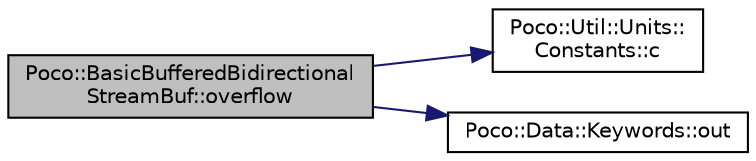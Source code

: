 digraph "Poco::BasicBufferedBidirectionalStreamBuf::overflow"
{
 // LATEX_PDF_SIZE
  edge [fontname="Helvetica",fontsize="10",labelfontname="Helvetica",labelfontsize="10"];
  node [fontname="Helvetica",fontsize="10",shape=record];
  rankdir="LR";
  Node1 [label="Poco::BasicBufferedBidirectional\lStreamBuf::overflow",height=0.2,width=0.4,color="black", fillcolor="grey75", style="filled", fontcolor="black",tooltip=" "];
  Node1 -> Node2 [color="midnightblue",fontsize="10",style="solid"];
  Node2 [label="Poco::Util::Units::\lConstants::c",height=0.2,width=0.4,color="black", fillcolor="white", style="filled",URL="$namespacePoco_1_1Util_1_1Units_1_1Constants.html#af09f5f37c7dd6e3a3e876b78f0f28eb5",tooltip=" "];
  Node1 -> Node3 [color="midnightblue",fontsize="10",style="solid"];
  Node3 [label="Poco::Data::Keywords::out",height=0.2,width=0.4,color="black", fillcolor="white", style="filled",URL="$namespacePoco_1_1Data_1_1Keywords.html#a16dcc703a56d3406ec4cfcd89cb227f4",tooltip="Convenience function for a more compact Binding creation."];
}
